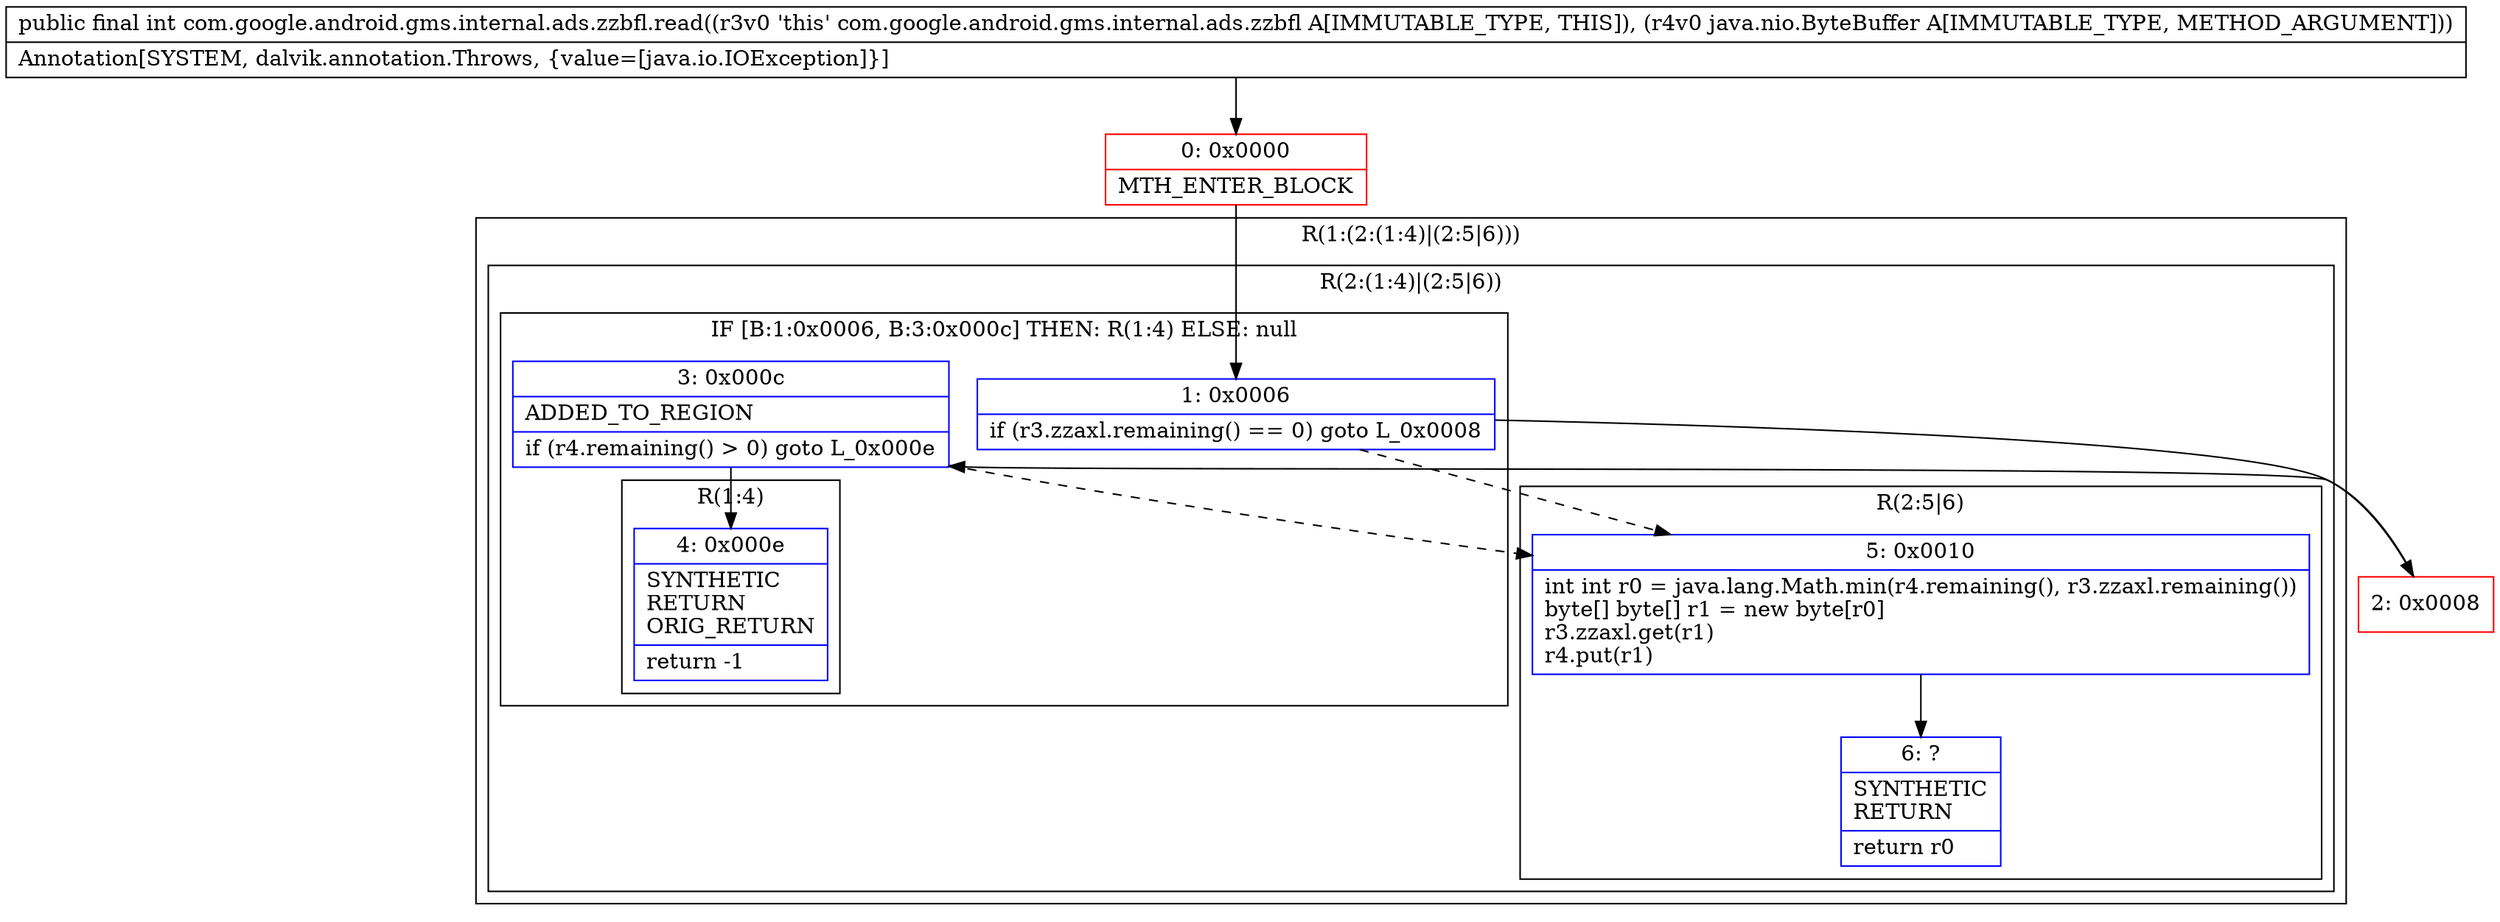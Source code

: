 digraph "CFG forcom.google.android.gms.internal.ads.zzbfl.read(Ljava\/nio\/ByteBuffer;)I" {
subgraph cluster_Region_1725899614 {
label = "R(1:(2:(1:4)|(2:5|6)))";
node [shape=record,color=blue];
subgraph cluster_Region_1529476100 {
label = "R(2:(1:4)|(2:5|6))";
node [shape=record,color=blue];
subgraph cluster_IfRegion_623758783 {
label = "IF [B:1:0x0006, B:3:0x000c] THEN: R(1:4) ELSE: null";
node [shape=record,color=blue];
Node_1 [shape=record,label="{1\:\ 0x0006|if (r3.zzaxl.remaining() == 0) goto L_0x0008\l}"];
Node_3 [shape=record,label="{3\:\ 0x000c|ADDED_TO_REGION\l|if (r4.remaining() \> 0) goto L_0x000e\l}"];
subgraph cluster_Region_449469929 {
label = "R(1:4)";
node [shape=record,color=blue];
Node_4 [shape=record,label="{4\:\ 0x000e|SYNTHETIC\lRETURN\lORIG_RETURN\l|return \-1\l}"];
}
}
subgraph cluster_Region_1348630691 {
label = "R(2:5|6)";
node [shape=record,color=blue];
Node_5 [shape=record,label="{5\:\ 0x0010|int int r0 = java.lang.Math.min(r4.remaining(), r3.zzaxl.remaining())\lbyte[] byte[] r1 = new byte[r0]\lr3.zzaxl.get(r1)\lr4.put(r1)\l}"];
Node_6 [shape=record,label="{6\:\ ?|SYNTHETIC\lRETURN\l|return r0\l}"];
}
}
}
Node_0 [shape=record,color=red,label="{0\:\ 0x0000|MTH_ENTER_BLOCK\l}"];
Node_2 [shape=record,color=red,label="{2\:\ 0x0008}"];
MethodNode[shape=record,label="{public final int com.google.android.gms.internal.ads.zzbfl.read((r3v0 'this' com.google.android.gms.internal.ads.zzbfl A[IMMUTABLE_TYPE, THIS]), (r4v0 java.nio.ByteBuffer A[IMMUTABLE_TYPE, METHOD_ARGUMENT]))  | Annotation[SYSTEM, dalvik.annotation.Throws, \{value=[java.io.IOException]\}]\l}"];
MethodNode -> Node_0;
Node_1 -> Node_2;
Node_1 -> Node_5[style=dashed];
Node_3 -> Node_4;
Node_3 -> Node_5[style=dashed];
Node_5 -> Node_6;
Node_0 -> Node_1;
Node_2 -> Node_3;
}

